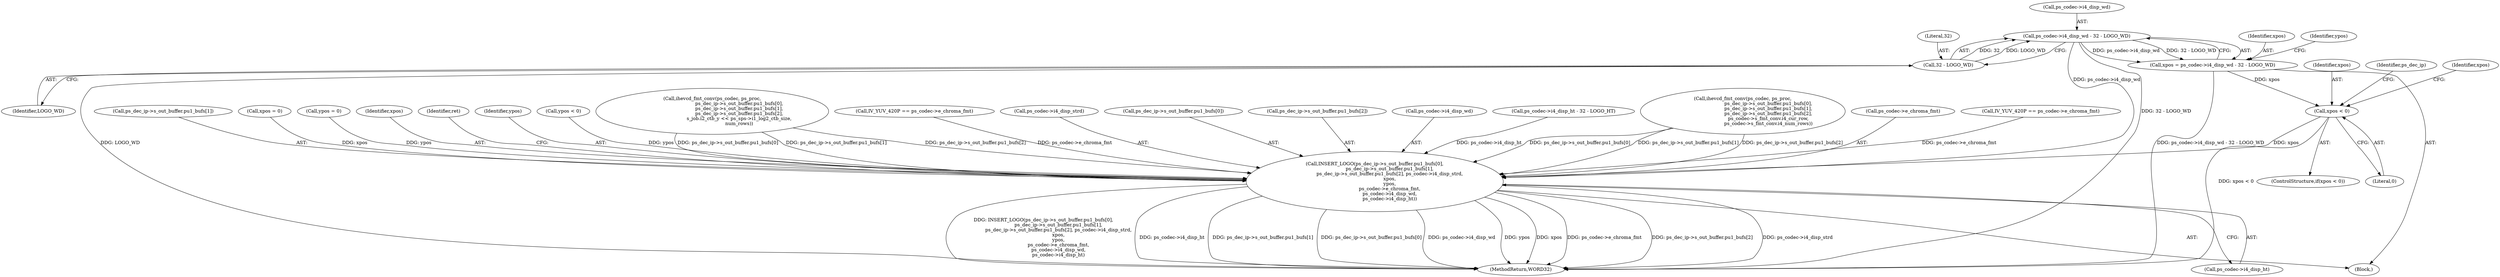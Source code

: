 digraph "0_Android_a33f6725d7e9f92330f995ce2dcf4faa33f6433f@pointer" {
"1001837" [label="(Call,ps_codec->i4_disp_wd - 32 - LOGO_WD)"];
"1001841" [label="(Call,32 - LOGO_WD)"];
"1001835" [label="(Call,xpos = ps_codec->i4_disp_wd - 32 - LOGO_WD)"];
"1001862" [label="(Call,xpos < 0)"];
"1001868" [label="(Call,INSERT_LOGO(ps_dec_ip->s_out_buffer.pu1_bufs[0],\n                    ps_dec_ip->s_out_buffer.pu1_bufs[1],\n                    ps_dec_ip->s_out_buffer.pu1_bufs[2], ps_codec->i4_disp_strd,\n                    xpos,\n                    ypos,\n                    ps_codec->e_chroma_fmt,\n                    ps_codec->i4_disp_wd,\n                    ps_codec->i4_disp_ht))"];
"1001836" [label="(Identifier,xpos)"];
"1001876" [label="(Call,ps_dec_ip->s_out_buffer.pu1_bufs[1])"];
"1001842" [label="(Literal,32)"];
"1001865" [label="(Call,xpos = 0)"];
"1001858" [label="(Call,ypos = 0)"];
"1001843" [label="(Identifier,LOGO_WD)"];
"1001893" [label="(Identifier,xpos)"];
"1001905" [label="(Identifier,ret)"];
"1001862" [label="(Call,xpos < 0)"];
"1001894" [label="(Identifier,ypos)"];
"1001872" [label="(Identifier,ps_dec_ip)"];
"1001846" [label="(Identifier,ypos)"];
"1001901" [label="(Call,ps_codec->i4_disp_ht)"];
"1001855" [label="(Call,ypos < 0)"];
"1001864" [label="(Literal,0)"];
"1001837" [label="(Call,ps_codec->i4_disp_wd - 32 - LOGO_WD)"];
"1001906" [label="(MethodReturn,WORD32)"];
"1001530" [label="(Call,ihevcd_fmt_conv(ps_codec, ps_proc,\n                                    ps_dec_ip->s_out_buffer.pu1_bufs[0],\n                                    ps_dec_ip->s_out_buffer.pu1_bufs[1],\n                                    ps_dec_ip->s_out_buffer.pu1_bufs[2],\n                                    s_job.i2_ctb_y << ps_sps->i1_log2_ctb_size,\n                                    num_rows))"];
"1001295" [label="(Call,IV_YUV_420P == ps_codec->e_chroma_fmt)"];
"1001861" [label="(ControlStructure,if(xpos < 0))"];
"1001890" [label="(Call,ps_codec->i4_disp_strd)"];
"1001835" [label="(Call,xpos = ps_codec->i4_disp_wd - 32 - LOGO_WD)"];
"1001869" [label="(Call,ps_dec_ip->s_out_buffer.pu1_bufs[0])"];
"1001883" [label="(Call,ps_dec_ip->s_out_buffer.pu1_bufs[2])"];
"1001898" [label="(Call,ps_codec->i4_disp_wd)"];
"1001866" [label="(Identifier,xpos)"];
"1001868" [label="(Call,INSERT_LOGO(ps_dec_ip->s_out_buffer.pu1_bufs[0],\n                    ps_dec_ip->s_out_buffer.pu1_bufs[1],\n                    ps_dec_ip->s_out_buffer.pu1_bufs[2], ps_codec->i4_disp_strd,\n                    xpos,\n                    ypos,\n                    ps_codec->e_chroma_fmt,\n                    ps_codec->i4_disp_wd,\n                    ps_codec->i4_disp_ht))"];
"1001838" [label="(Call,ps_codec->i4_disp_wd)"];
"1001847" [label="(Call,ps_codec->i4_disp_ht - 32 - LOGO_HT)"];
"1001637" [label="(Call,ihevcd_fmt_conv(ps_codec, ps_proc,\n                                  ps_dec_ip->s_out_buffer.pu1_bufs[0],\n                                  ps_dec_ip->s_out_buffer.pu1_bufs[1],\n                                  ps_dec_ip->s_out_buffer.pu1_bufs[2],\n                                  ps_codec->s_fmt_conv.i4_cur_row,\n                                  ps_codec->s_fmt_conv.i4_num_rows))"];
"1001833" [label="(Block,)"];
"1001895" [label="(Call,ps_codec->e_chroma_fmt)"];
"1001863" [label="(Identifier,xpos)"];
"1001575" [label="(Call,IV_YUV_420P == ps_codec->e_chroma_fmt)"];
"1001841" [label="(Call,32 - LOGO_WD)"];
"1001837" -> "1001835"  [label="AST: "];
"1001837" -> "1001841"  [label="CFG: "];
"1001838" -> "1001837"  [label="AST: "];
"1001841" -> "1001837"  [label="AST: "];
"1001835" -> "1001837"  [label="CFG: "];
"1001837" -> "1001906"  [label="DDG: 32 - LOGO_WD"];
"1001837" -> "1001835"  [label="DDG: ps_codec->i4_disp_wd"];
"1001837" -> "1001835"  [label="DDG: 32 - LOGO_WD"];
"1001841" -> "1001837"  [label="DDG: 32"];
"1001841" -> "1001837"  [label="DDG: LOGO_WD"];
"1001837" -> "1001868"  [label="DDG: ps_codec->i4_disp_wd"];
"1001841" -> "1001843"  [label="CFG: "];
"1001842" -> "1001841"  [label="AST: "];
"1001843" -> "1001841"  [label="AST: "];
"1001841" -> "1001906"  [label="DDG: LOGO_WD"];
"1001835" -> "1001833"  [label="AST: "];
"1001836" -> "1001835"  [label="AST: "];
"1001846" -> "1001835"  [label="CFG: "];
"1001835" -> "1001906"  [label="DDG: ps_codec->i4_disp_wd - 32 - LOGO_WD"];
"1001835" -> "1001862"  [label="DDG: xpos"];
"1001862" -> "1001861"  [label="AST: "];
"1001862" -> "1001864"  [label="CFG: "];
"1001863" -> "1001862"  [label="AST: "];
"1001864" -> "1001862"  [label="AST: "];
"1001866" -> "1001862"  [label="CFG: "];
"1001872" -> "1001862"  [label="CFG: "];
"1001862" -> "1001906"  [label="DDG: xpos < 0"];
"1001862" -> "1001868"  [label="DDG: xpos"];
"1001868" -> "1001833"  [label="AST: "];
"1001868" -> "1001901"  [label="CFG: "];
"1001869" -> "1001868"  [label="AST: "];
"1001876" -> "1001868"  [label="AST: "];
"1001883" -> "1001868"  [label="AST: "];
"1001890" -> "1001868"  [label="AST: "];
"1001893" -> "1001868"  [label="AST: "];
"1001894" -> "1001868"  [label="AST: "];
"1001895" -> "1001868"  [label="AST: "];
"1001898" -> "1001868"  [label="AST: "];
"1001901" -> "1001868"  [label="AST: "];
"1001905" -> "1001868"  [label="CFG: "];
"1001868" -> "1001906"  [label="DDG: ypos"];
"1001868" -> "1001906"  [label="DDG: xpos"];
"1001868" -> "1001906"  [label="DDG: ps_codec->e_chroma_fmt"];
"1001868" -> "1001906"  [label="DDG: ps_dec_ip->s_out_buffer.pu1_bufs[2]"];
"1001868" -> "1001906"  [label="DDG: ps_codec->i4_disp_strd"];
"1001868" -> "1001906"  [label="DDG: INSERT_LOGO(ps_dec_ip->s_out_buffer.pu1_bufs[0],\n                    ps_dec_ip->s_out_buffer.pu1_bufs[1],\n                    ps_dec_ip->s_out_buffer.pu1_bufs[2], ps_codec->i4_disp_strd,\n                    xpos,\n                    ypos,\n                    ps_codec->e_chroma_fmt,\n                    ps_codec->i4_disp_wd,\n                    ps_codec->i4_disp_ht)"];
"1001868" -> "1001906"  [label="DDG: ps_codec->i4_disp_ht"];
"1001868" -> "1001906"  [label="DDG: ps_dec_ip->s_out_buffer.pu1_bufs[1]"];
"1001868" -> "1001906"  [label="DDG: ps_dec_ip->s_out_buffer.pu1_bufs[0]"];
"1001868" -> "1001906"  [label="DDG: ps_codec->i4_disp_wd"];
"1001637" -> "1001868"  [label="DDG: ps_dec_ip->s_out_buffer.pu1_bufs[0]"];
"1001637" -> "1001868"  [label="DDG: ps_dec_ip->s_out_buffer.pu1_bufs[1]"];
"1001637" -> "1001868"  [label="DDG: ps_dec_ip->s_out_buffer.pu1_bufs[2]"];
"1001530" -> "1001868"  [label="DDG: ps_dec_ip->s_out_buffer.pu1_bufs[0]"];
"1001530" -> "1001868"  [label="DDG: ps_dec_ip->s_out_buffer.pu1_bufs[1]"];
"1001530" -> "1001868"  [label="DDG: ps_dec_ip->s_out_buffer.pu1_bufs[2]"];
"1001865" -> "1001868"  [label="DDG: xpos"];
"1001858" -> "1001868"  [label="DDG: ypos"];
"1001855" -> "1001868"  [label="DDG: ypos"];
"1001575" -> "1001868"  [label="DDG: ps_codec->e_chroma_fmt"];
"1001295" -> "1001868"  [label="DDG: ps_codec->e_chroma_fmt"];
"1001847" -> "1001868"  [label="DDG: ps_codec->i4_disp_ht"];
}
